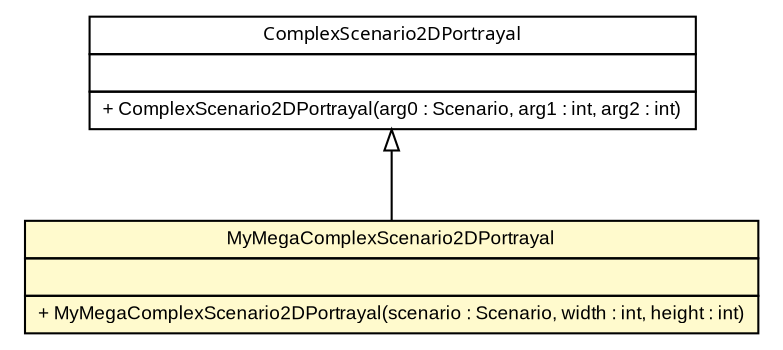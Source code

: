#!/usr/local/bin/dot
#
# Class diagram 
# Generated by UMLGraph version 5.1 (http://www.umlgraph.org/)
#

digraph G {
	edge [fontname="arial",fontsize=10,labelfontname="arial",labelfontsize=10];
	node [fontname="arial",fontsize=10,shape=plaintext];
	nodesep=0.25;
	ranksep=0.5;
	// es.upm.dit.gsi.shanks.model.scenario.portrayal.test.MyMegaComplexScenario2DPortrayal
	c5098 [label=<<table title="es.upm.dit.gsi.shanks.model.scenario.portrayal.test.MyMegaComplexScenario2DPortrayal" border="0" cellborder="1" cellspacing="0" cellpadding="2" port="p" bgcolor="lemonChiffon" href="./MyMegaComplexScenario2DPortrayal.html">
		<tr><td><table border="0" cellspacing="0" cellpadding="1">
<tr><td align="center" balign="center"> MyMegaComplexScenario2DPortrayal </td></tr>
		</table></td></tr>
		<tr><td><table border="0" cellspacing="0" cellpadding="1">
<tr><td align="left" balign="left">  </td></tr>
		</table></td></tr>
		<tr><td><table border="0" cellspacing="0" cellpadding="1">
<tr><td align="left" balign="left"> + MyMegaComplexScenario2DPortrayal(scenario : Scenario, width : int, height : int) </td></tr>
		</table></td></tr>
		</table>>, fontname="arial", fontcolor="black", fontsize=9.0];
	//es.upm.dit.gsi.shanks.model.scenario.portrayal.test.MyMegaComplexScenario2DPortrayal extends es.upm.dit.gsi.shanks.model.scenario.portrayal.ComplexScenario2DPortrayal
	c5135:p -> c5098:p [dir=back,arrowtail=empty];
	// es.upm.dit.gsi.shanks.model.scenario.portrayal.ComplexScenario2DPortrayal
	c5135 [label=<<table title="es.upm.dit.gsi.shanks.model.scenario.portrayal.ComplexScenario2DPortrayal" border="0" cellborder="1" cellspacing="0" cellpadding="2" port="p" href="http://java.sun.com/j2se/1.4.2/docs/api/es/upm/dit/gsi/shanks/model/scenario/portrayal/ComplexScenario2DPortrayal.html">
		<tr><td><table border="0" cellspacing="0" cellpadding="1">
<tr><td align="center" balign="center"><font face="ariali"> ComplexScenario2DPortrayal </font></td></tr>
		</table></td></tr>
		<tr><td><table border="0" cellspacing="0" cellpadding="1">
<tr><td align="left" balign="left">  </td></tr>
		</table></td></tr>
		<tr><td><table border="0" cellspacing="0" cellpadding="1">
<tr><td align="left" balign="left"> + ComplexScenario2DPortrayal(arg0 : Scenario, arg1 : int, arg2 : int) </td></tr>
		</table></td></tr>
		</table>>, fontname="arial", fontcolor="black", fontsize=9.0];
}

